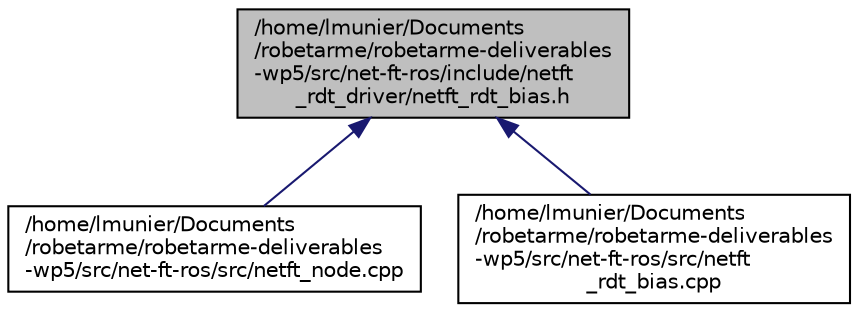 digraph "/home/lmunier/Documents/robetarme/robetarme-deliverables-wp5/src/net-ft-ros/include/netft_rdt_driver/netft_rdt_bias.h"
{
 // LATEX_PDF_SIZE
  edge [fontname="Helvetica",fontsize="10",labelfontname="Helvetica",labelfontsize="10"];
  node [fontname="Helvetica",fontsize="10",shape=record];
  Node1 [label="/home/lmunier/Documents\l/robetarme/robetarme-deliverables\l-wp5/src/net-ft-ros/include/netft\l_rdt_driver/netft_rdt_bias.h",height=0.2,width=0.4,color="black", fillcolor="grey75", style="filled", fontcolor="black",tooltip=" "];
  Node1 -> Node2 [dir="back",color="midnightblue",fontsize="10",style="solid",fontname="Helvetica"];
  Node2 [label="/home/lmunier/Documents\l/robetarme/robetarme-deliverables\l-wp5/src/net-ft-ros/src/netft_node.cpp",height=0.2,width=0.4,color="black", fillcolor="white", style="filled",URL="$netft__node_8cpp.html",tooltip=" "];
  Node1 -> Node3 [dir="back",color="midnightblue",fontsize="10",style="solid",fontname="Helvetica"];
  Node3 [label="/home/lmunier/Documents\l/robetarme/robetarme-deliverables\l-wp5/src/net-ft-ros/src/netft\l_rdt_bias.cpp",height=0.2,width=0.4,color="black", fillcolor="white", style="filled",URL="$netft__rdt__bias_8cpp.html",tooltip=" "];
}
